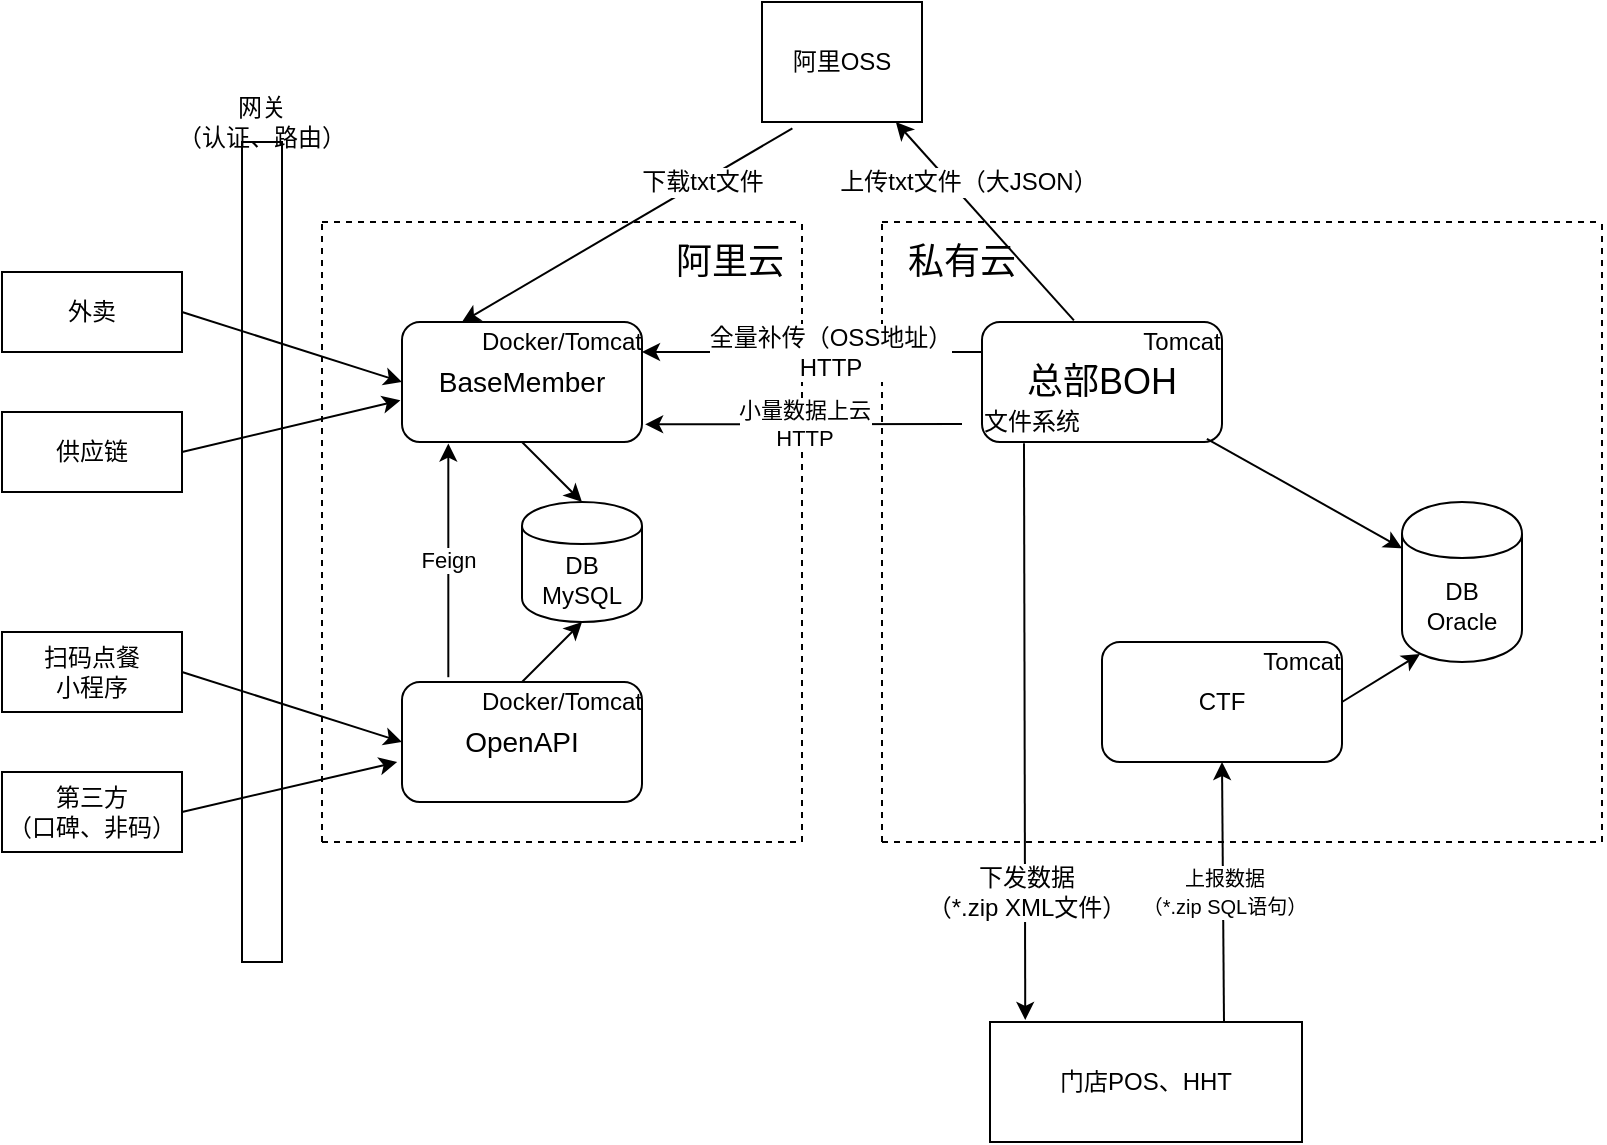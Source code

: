 <mxfile version="12.8.4" type="github"><diagram id="WmNezU53q_m9Ipa1HGL5" name="Page-1"><mxGraphModel dx="892" dy="498" grid="1" gridSize="10" guides="1" tooltips="1" connect="1" arrows="1" fold="1" page="1" pageScale="1" pageWidth="827" pageHeight="1169" math="0" shadow="0"><root><mxCell id="0"/><mxCell id="1" parent="0"/><mxCell id="oan6AdR5b0zMUQuaqNL_-1" value="DB&lt;br&gt;Oracle" style="shape=cylinder;whiteSpace=wrap;html=1;boundedLbl=1;backgroundOutline=1;" vertex="1" parent="1"><mxGeometry x="720" y="260" width="60" height="80" as="geometry"/></mxCell><mxCell id="oan6AdR5b0zMUQuaqNL_-3" value="DB&lt;br&gt;MySQL" style="shape=cylinder;whiteSpace=wrap;html=1;boundedLbl=1;backgroundOutline=1;" vertex="1" parent="1"><mxGeometry x="280" y="260" width="60" height="60" as="geometry"/></mxCell><mxCell id="oan6AdR5b0zMUQuaqNL_-5" value="&lt;font style=&quot;font-size: 18px&quot;&gt;总部BOH&lt;/font&gt;" style="rounded=1;whiteSpace=wrap;html=1;" vertex="1" parent="1"><mxGeometry x="510" y="170" width="120" height="60" as="geometry"/></mxCell><mxCell id="oan6AdR5b0zMUQuaqNL_-7" value="Tomcat" style="text;html=1;strokeColor=none;fillColor=none;align=center;verticalAlign=middle;whiteSpace=wrap;rounded=0;" vertex="1" parent="1"><mxGeometry x="590" y="170" width="40" height="20" as="geometry"/></mxCell><mxCell id="oan6AdR5b0zMUQuaqNL_-8" value="文件系统" style="text;html=1;strokeColor=none;fillColor=none;align=center;verticalAlign=middle;whiteSpace=wrap;rounded=0;" vertex="1" parent="1"><mxGeometry x="510" y="210" width="50" height="20" as="geometry"/></mxCell><mxCell id="oan6AdR5b0zMUQuaqNL_-9" value="" style="endArrow=classic;html=1;exitX=0.937;exitY=0.973;exitDx=0;exitDy=0;exitPerimeter=0;" edge="1" parent="1" source="oan6AdR5b0zMUQuaqNL_-5" target="oan6AdR5b0zMUQuaqNL_-1"><mxGeometry width="50" height="50" relative="1" as="geometry"><mxPoint x="500" y="350" as="sourcePoint"/><mxPoint x="550" y="300" as="targetPoint"/></mxGeometry></mxCell><mxCell id="oan6AdR5b0zMUQuaqNL_-10" value="CTF" style="rounded=1;whiteSpace=wrap;html=1;" vertex="1" parent="1"><mxGeometry x="570" y="330" width="120" height="60" as="geometry"/></mxCell><mxCell id="oan6AdR5b0zMUQuaqNL_-11" value="Tomcat" style="text;html=1;strokeColor=none;fillColor=none;align=center;verticalAlign=middle;whiteSpace=wrap;rounded=0;" vertex="1" parent="1"><mxGeometry x="650" y="330" width="40" height="20" as="geometry"/></mxCell><mxCell id="oan6AdR5b0zMUQuaqNL_-12" value="" style="endArrow=classic;html=1;entryX=0.15;entryY=0.95;entryDx=0;entryDy=0;entryPerimeter=0;exitX=1;exitY=0.5;exitDx=0;exitDy=0;" edge="1" parent="1" source="oan6AdR5b0zMUQuaqNL_-10" target="oan6AdR5b0zMUQuaqNL_-1"><mxGeometry width="50" height="50" relative="1" as="geometry"><mxPoint x="500" y="350" as="sourcePoint"/><mxPoint x="550" y="300" as="targetPoint"/></mxGeometry></mxCell><mxCell id="oan6AdR5b0zMUQuaqNL_-13" value="门店POS、HHT" style="rounded=0;whiteSpace=wrap;html=1;" vertex="1" parent="1"><mxGeometry x="514" y="520" width="156" height="60" as="geometry"/></mxCell><mxCell id="oan6AdR5b0zMUQuaqNL_-14" value="&lt;font style=&quot;font-size: 10px&quot;&gt;上报数据&lt;br&gt;（*.zip SQL语句）&lt;/font&gt;" style="endArrow=classic;html=1;exitX=0.75;exitY=0;exitDx=0;exitDy=0;entryX=0.5;entryY=1;entryDx=0;entryDy=0;" edge="1" parent="1" source="oan6AdR5b0zMUQuaqNL_-13" target="oan6AdR5b0zMUQuaqNL_-10"><mxGeometry width="50" height="50" relative="1" as="geometry"><mxPoint x="630" y="510" as="sourcePoint"/><mxPoint x="630" y="400" as="targetPoint"/></mxGeometry></mxCell><mxCell id="oan6AdR5b0zMUQuaqNL_-15" value="" style="endArrow=classic;html=1;entryX=0.113;entryY=-0.017;entryDx=0;entryDy=0;entryPerimeter=0;exitX=0.42;exitY=1.034;exitDx=0;exitDy=0;exitPerimeter=0;" edge="1" parent="1" source="oan6AdR5b0zMUQuaqNL_-8" target="oan6AdR5b0zMUQuaqNL_-13"><mxGeometry width="50" height="50" relative="1" as="geometry"><mxPoint x="500" y="410" as="sourcePoint"/><mxPoint x="550" y="360" as="targetPoint"/></mxGeometry></mxCell><mxCell id="oan6AdR5b0zMUQuaqNL_-17" value="下发数据&lt;br&gt;（*.zip XML文件）" style="text;html=1;align=center;verticalAlign=middle;resizable=0;points=[];labelBackgroundColor=#ffffff;" vertex="1" connectable="0" parent="oan6AdR5b0zMUQuaqNL_-15"><mxGeometry x="0.555" relative="1" as="geometry"><mxPoint as="offset"/></mxGeometry></mxCell><mxCell id="oan6AdR5b0zMUQuaqNL_-18" value="" style="endArrow=none;dashed=1;html=1;" edge="1" parent="1"><mxGeometry width="50" height="50" relative="1" as="geometry"><mxPoint x="460" y="430" as="sourcePoint"/><mxPoint x="460" y="120" as="targetPoint"/></mxGeometry></mxCell><mxCell id="oan6AdR5b0zMUQuaqNL_-19" value="" style="endArrow=none;dashed=1;html=1;" edge="1" parent="1"><mxGeometry width="50" height="50" relative="1" as="geometry"><mxPoint x="460" y="120" as="sourcePoint"/><mxPoint x="820" y="120" as="targetPoint"/></mxGeometry></mxCell><mxCell id="oan6AdR5b0zMUQuaqNL_-20" value="" style="endArrow=none;dashed=1;html=1;" edge="1" parent="1"><mxGeometry width="50" height="50" relative="1" as="geometry"><mxPoint x="820" y="430" as="sourcePoint"/><mxPoint x="820" y="120" as="targetPoint"/></mxGeometry></mxCell><mxCell id="oan6AdR5b0zMUQuaqNL_-21" value="" style="endArrow=none;dashed=1;html=1;" edge="1" parent="1"><mxGeometry width="50" height="50" relative="1" as="geometry"><mxPoint x="460" y="430" as="sourcePoint"/><mxPoint x="820" y="430" as="targetPoint"/></mxGeometry></mxCell><mxCell id="oan6AdR5b0zMUQuaqNL_-22" value="&lt;font style=&quot;font-size: 18px&quot;&gt;私有云&lt;/font&gt;" style="text;html=1;strokeColor=none;fillColor=none;align=center;verticalAlign=middle;whiteSpace=wrap;rounded=0;" vertex="1" parent="1"><mxGeometry x="470" y="130" width="60" height="20" as="geometry"/></mxCell><mxCell id="oan6AdR5b0zMUQuaqNL_-23" value="&lt;font style=&quot;font-size: 14px&quot;&gt;BaseMember&lt;/font&gt;" style="rounded=1;whiteSpace=wrap;html=1;" vertex="1" parent="1"><mxGeometry x="220" y="170" width="120" height="60" as="geometry"/></mxCell><mxCell id="oan6AdR5b0zMUQuaqNL_-24" value="&lt;font style=&quot;font-size: 14px&quot;&gt;OpenAPI&lt;/font&gt;" style="rounded=1;whiteSpace=wrap;html=1;" vertex="1" parent="1"><mxGeometry x="220" y="350" width="120" height="60" as="geometry"/></mxCell><mxCell id="oan6AdR5b0zMUQuaqNL_-26" value="" style="endArrow=classic;html=1;exitX=0.5;exitY=0;exitDx=0;exitDy=0;entryX=0.5;entryY=1;entryDx=0;entryDy=0;" edge="1" parent="1" source="oan6AdR5b0zMUQuaqNL_-24" target="oan6AdR5b0zMUQuaqNL_-3"><mxGeometry width="50" height="50" relative="1" as="geometry"><mxPoint x="440" y="350" as="sourcePoint"/><mxPoint x="490" y="300" as="targetPoint"/></mxGeometry></mxCell><mxCell id="oan6AdR5b0zMUQuaqNL_-27" value="" style="endArrow=classic;html=1;exitX=0.5;exitY=1;exitDx=0;exitDy=0;entryX=0.5;entryY=0;entryDx=0;entryDy=0;" edge="1" parent="1" source="oan6AdR5b0zMUQuaqNL_-23" target="oan6AdR5b0zMUQuaqNL_-3"><mxGeometry width="50" height="50" relative="1" as="geometry"><mxPoint x="440" y="350" as="sourcePoint"/><mxPoint x="490" y="300" as="targetPoint"/></mxGeometry></mxCell><mxCell id="oan6AdR5b0zMUQuaqNL_-28" value="Feign" style="endArrow=classic;html=1;exitX=0.193;exitY=-0.04;exitDx=0;exitDy=0;exitPerimeter=0;entryX=0.193;entryY=1.013;entryDx=0;entryDy=0;entryPerimeter=0;" edge="1" parent="1" source="oan6AdR5b0zMUQuaqNL_-24" target="oan6AdR5b0zMUQuaqNL_-23"><mxGeometry width="50" height="50" relative="1" as="geometry"><mxPoint x="440" y="350" as="sourcePoint"/><mxPoint x="490" y="300" as="targetPoint"/></mxGeometry></mxCell><mxCell id="oan6AdR5b0zMUQuaqNL_-29" value="Docker/Tomcat" style="text;html=1;strokeColor=none;fillColor=none;align=center;verticalAlign=middle;whiteSpace=wrap;rounded=0;" vertex="1" parent="1"><mxGeometry x="260" y="170" width="80" height="20" as="geometry"/></mxCell><mxCell id="oan6AdR5b0zMUQuaqNL_-30" value="Docker/Tomcat" style="text;html=1;strokeColor=none;fillColor=none;align=center;verticalAlign=middle;whiteSpace=wrap;rounded=0;" vertex="1" parent="1"><mxGeometry x="260" y="350" width="80" height="20" as="geometry"/></mxCell><mxCell id="oan6AdR5b0zMUQuaqNL_-31" value="阿里OSS" style="rounded=0;whiteSpace=wrap;html=1;" vertex="1" parent="1"><mxGeometry x="400" y="10" width="80" height="60" as="geometry"/></mxCell><mxCell id="oan6AdR5b0zMUQuaqNL_-32" value="外卖" style="rounded=0;whiteSpace=wrap;html=1;" vertex="1" parent="1"><mxGeometry x="20" y="145" width="90" height="40" as="geometry"/></mxCell><mxCell id="oan6AdR5b0zMUQuaqNL_-33" value="供应链" style="rounded=0;whiteSpace=wrap;html=1;" vertex="1" parent="1"><mxGeometry x="20" y="215" width="90" height="40" as="geometry"/></mxCell><mxCell id="oan6AdR5b0zMUQuaqNL_-34" value="扫码点餐&lt;br&gt;小程序" style="rounded=0;whiteSpace=wrap;html=1;" vertex="1" parent="1"><mxGeometry x="20" y="325" width="90" height="40" as="geometry"/></mxCell><mxCell id="oan6AdR5b0zMUQuaqNL_-35" value="第三方&lt;br&gt;（口碑、非码）" style="rounded=0;whiteSpace=wrap;html=1;" vertex="1" parent="1"><mxGeometry x="20" y="395" width="90" height="40" as="geometry"/></mxCell><mxCell id="oan6AdR5b0zMUQuaqNL_-38" value="" style="rounded=0;whiteSpace=wrap;html=1;" vertex="1" parent="1"><mxGeometry x="140" y="80" width="20" height="410" as="geometry"/></mxCell><mxCell id="oan6AdR5b0zMUQuaqNL_-39" value="网关&lt;br&gt;（认证、路由）" style="text;html=1;strokeColor=none;fillColor=none;align=center;verticalAlign=middle;whiteSpace=wrap;rounded=0;" vertex="1" parent="1"><mxGeometry x="105" y="60" width="90" height="20" as="geometry"/></mxCell><mxCell id="oan6AdR5b0zMUQuaqNL_-40" value="" style="endArrow=classic;html=1;exitX=1;exitY=0.5;exitDx=0;exitDy=0;entryX=0;entryY=0.5;entryDx=0;entryDy=0;" edge="1" parent="1" source="oan6AdR5b0zMUQuaqNL_-32" target="oan6AdR5b0zMUQuaqNL_-23"><mxGeometry width="50" height="50" relative="1" as="geometry"><mxPoint x="440" y="310" as="sourcePoint"/><mxPoint x="490" y="260" as="targetPoint"/></mxGeometry></mxCell><mxCell id="oan6AdR5b0zMUQuaqNL_-41" value="" style="endArrow=classic;html=1;exitX=1;exitY=0.5;exitDx=0;exitDy=0;entryX=-0.007;entryY=0.653;entryDx=0;entryDy=0;entryPerimeter=0;" edge="1" parent="1" source="oan6AdR5b0zMUQuaqNL_-33" target="oan6AdR5b0zMUQuaqNL_-23"><mxGeometry width="50" height="50" relative="1" as="geometry"><mxPoint x="440" y="310" as="sourcePoint"/><mxPoint x="210" y="210" as="targetPoint"/></mxGeometry></mxCell><mxCell id="oan6AdR5b0zMUQuaqNL_-42" value="" style="endArrow=classic;html=1;exitX=1;exitY=0.5;exitDx=0;exitDy=0;entryX=0;entryY=0.5;entryDx=0;entryDy=0;" edge="1" parent="1" source="oan6AdR5b0zMUQuaqNL_-34" target="oan6AdR5b0zMUQuaqNL_-24"><mxGeometry width="50" height="50" relative="1" as="geometry"><mxPoint x="440" y="310" as="sourcePoint"/><mxPoint x="490" y="260" as="targetPoint"/></mxGeometry></mxCell><mxCell id="oan6AdR5b0zMUQuaqNL_-43" value="" style="endArrow=classic;html=1;exitX=1;exitY=0.5;exitDx=0;exitDy=0;entryX=-0.02;entryY=0.667;entryDx=0;entryDy=0;entryPerimeter=0;" edge="1" parent="1" source="oan6AdR5b0zMUQuaqNL_-35" target="oan6AdR5b0zMUQuaqNL_-24"><mxGeometry width="50" height="50" relative="1" as="geometry"><mxPoint x="440" y="310" as="sourcePoint"/><mxPoint x="490" y="260" as="targetPoint"/></mxGeometry></mxCell><mxCell id="oan6AdR5b0zMUQuaqNL_-44" value="" style="endArrow=none;dashed=1;html=1;" edge="1" parent="1"><mxGeometry width="50" height="50" relative="1" as="geometry"><mxPoint x="180" y="430" as="sourcePoint"/><mxPoint x="180" y="120" as="targetPoint"/></mxGeometry></mxCell><mxCell id="oan6AdR5b0zMUQuaqNL_-45" value="" style="endArrow=none;dashed=1;html=1;" edge="1" parent="1"><mxGeometry width="50" height="50" relative="1" as="geometry"><mxPoint x="180" y="120" as="sourcePoint"/><mxPoint x="420" y="120" as="targetPoint"/></mxGeometry></mxCell><mxCell id="oan6AdR5b0zMUQuaqNL_-46" value="" style="endArrow=none;dashed=1;html=1;" edge="1" parent="1"><mxGeometry width="50" height="50" relative="1" as="geometry"><mxPoint x="420" y="430" as="sourcePoint"/><mxPoint x="420" y="120" as="targetPoint"/></mxGeometry></mxCell><mxCell id="oan6AdR5b0zMUQuaqNL_-47" value="" style="endArrow=none;dashed=1;html=1;" edge="1" parent="1"><mxGeometry width="50" height="50" relative="1" as="geometry"><mxPoint x="180" y="430" as="sourcePoint"/><mxPoint x="420" y="430" as="targetPoint"/></mxGeometry></mxCell><mxCell id="oan6AdR5b0zMUQuaqNL_-48" value="&lt;font style=&quot;font-size: 18px&quot;&gt;阿里云&lt;/font&gt;" style="text;html=1;strokeColor=none;fillColor=none;align=center;verticalAlign=middle;whiteSpace=wrap;rounded=0;" vertex="1" parent="1"><mxGeometry x="354" y="130" width="60" height="20" as="geometry"/></mxCell><mxCell id="oan6AdR5b0zMUQuaqNL_-49" value="小量数据上云&lt;br&gt;HTTP" style="endArrow=classic;html=1;entryX=1.013;entryY=0.853;entryDx=0;entryDy=0;entryPerimeter=0;" edge="1" parent="1" target="oan6AdR5b0zMUQuaqNL_-23"><mxGeometry width="50" height="50" relative="1" as="geometry"><mxPoint x="500" y="221" as="sourcePoint"/><mxPoint x="490" y="270" as="targetPoint"/></mxGeometry></mxCell><mxCell id="oan6AdR5b0zMUQuaqNL_-50" value="" style="endArrow=classic;html=1;exitX=0.383;exitY=-0.013;exitDx=0;exitDy=0;exitPerimeter=0;" edge="1" parent="1" source="oan6AdR5b0zMUQuaqNL_-5" target="oan6AdR5b0zMUQuaqNL_-31"><mxGeometry width="50" height="50" relative="1" as="geometry"><mxPoint x="440" y="320" as="sourcePoint"/><mxPoint x="490" y="270" as="targetPoint"/></mxGeometry></mxCell><mxCell id="oan6AdR5b0zMUQuaqNL_-51" value="上传txt文件（大JSON）" style="text;html=1;align=center;verticalAlign=middle;resizable=0;points=[];labelBackgroundColor=#ffffff;" vertex="1" connectable="0" parent="oan6AdR5b0zMUQuaqNL_-50"><mxGeometry x="0.268" y="-2" relative="1" as="geometry"><mxPoint x="1.94" y="-5.23" as="offset"/></mxGeometry></mxCell><mxCell id="oan6AdR5b0zMUQuaqNL_-52" value="" style="endArrow=classic;html=1;exitX=0.19;exitY=1.053;exitDx=0;exitDy=0;exitPerimeter=0;entryX=0.25;entryY=0;entryDx=0;entryDy=0;" edge="1" parent="1" source="oan6AdR5b0zMUQuaqNL_-31" target="oan6AdR5b0zMUQuaqNL_-23"><mxGeometry width="50" height="50" relative="1" as="geometry"><mxPoint x="440" y="270" as="sourcePoint"/><mxPoint x="350" y="150" as="targetPoint"/></mxGeometry></mxCell><mxCell id="oan6AdR5b0zMUQuaqNL_-53" value="下载txt文件" style="text;html=1;align=center;verticalAlign=middle;resizable=0;points=[];labelBackgroundColor=#ffffff;" vertex="1" connectable="0" parent="oan6AdR5b0zMUQuaqNL_-52"><mxGeometry x="0.368" relative="1" as="geometry"><mxPoint x="67.99" y="-39.52" as="offset"/></mxGeometry></mxCell><mxCell id="oan6AdR5b0zMUQuaqNL_-54" value="" style="endArrow=classic;html=1;exitX=0;exitY=0.25;exitDx=0;exitDy=0;entryX=1;entryY=0.75;entryDx=0;entryDy=0;" edge="1" parent="1" source="oan6AdR5b0zMUQuaqNL_-5" target="oan6AdR5b0zMUQuaqNL_-29"><mxGeometry width="50" height="50" relative="1" as="geometry"><mxPoint x="440" y="270" as="sourcePoint"/><mxPoint x="350" y="180" as="targetPoint"/></mxGeometry></mxCell><mxCell id="oan6AdR5b0zMUQuaqNL_-55" value="全量补传（OSS地址）&lt;br&gt;HTTP" style="text;html=1;align=center;verticalAlign=middle;resizable=0;points=[];labelBackgroundColor=#ffffff;" vertex="1" connectable="0" parent="oan6AdR5b0zMUQuaqNL_-54"><mxGeometry x="-0.101" relative="1" as="geometry"><mxPoint as="offset"/></mxGeometry></mxCell></root></mxGraphModel></diagram></mxfile>